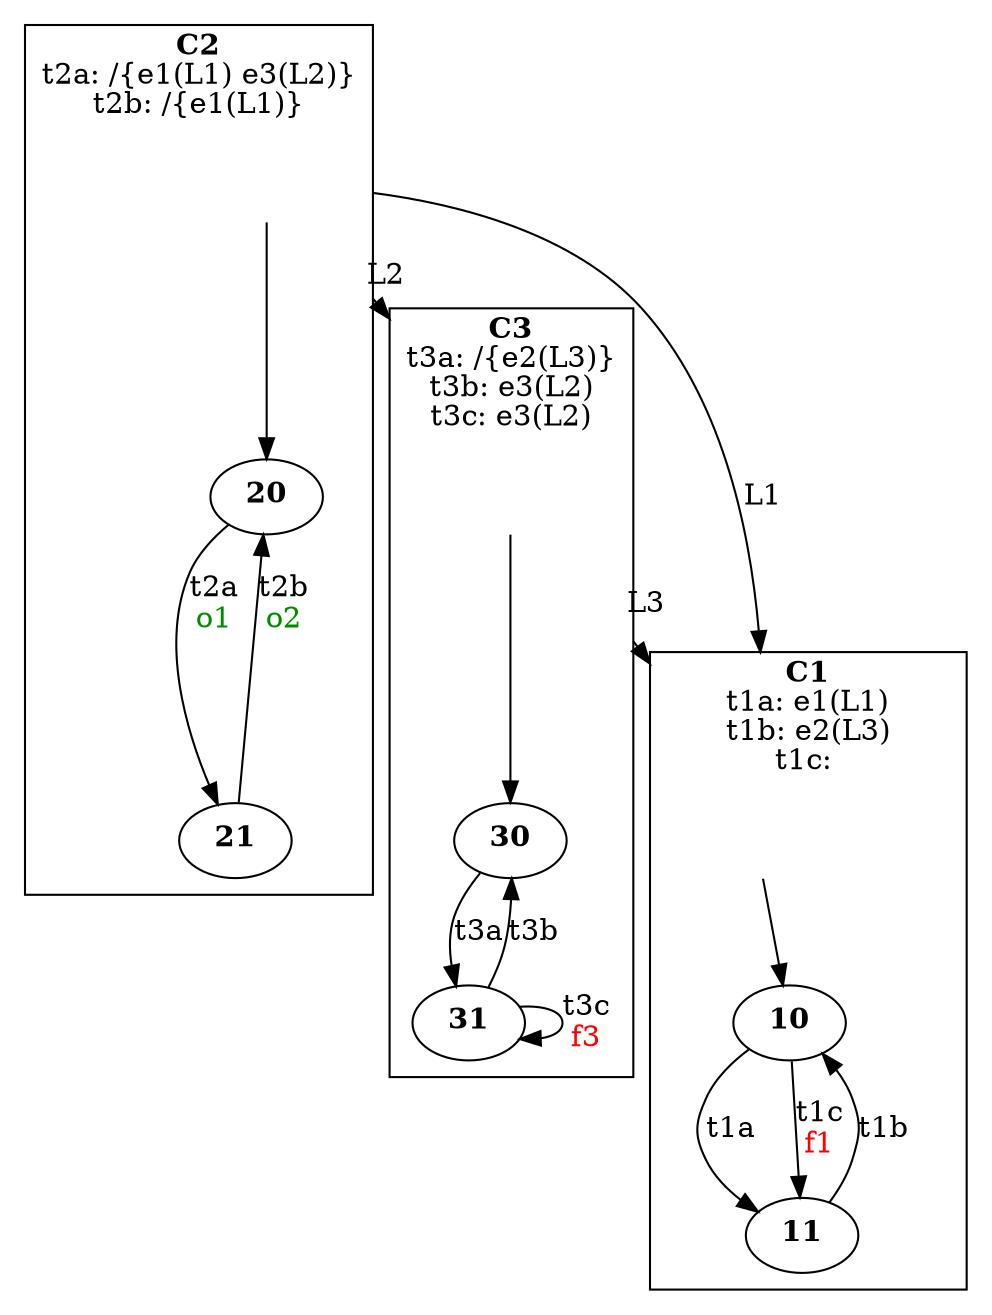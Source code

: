 digraph ReteFA {
    graph [compound=true]
    node [shape=record]
    // LINKS
    cC2_start -> cC1_start [label="L1" ltail=cluster_C2 lhead=cluster_C1]
	cC2_start -> cC3_start [label="L2" ltail=cluster_C2 lhead=cluster_C3]
	cC3_start -> cC1_start [label="L3" ltail=cluster_C3 lhead=cluster_C1]

    // COMPORTAMENTI
    subgraph cluster_C1 {
        node [shape=ellipse]
        label = <<b>C1</b>
		<br/>t1a: e1(L1)
		<br/>t1b: e2(L3)
		<br/>t1c: >
        
        // Transizioni
        cC1_start -> cC1_10
		cC1_10 -> cC1_11 [label=<t1a>]
		cC1_10 -> cC1_11 [label=<t1c<br/><font color="red">f1</font>>]
		cC1_11 -> cC1_10 [label=<t1b>]

        // Stati
        cC1_start [style=invis]
		cC1_10 [label=<<b>10</b>>]
		cC1_11 [label=<<b>11</b>>]
    }

	subgraph cluster_C2 {
        node [shape=ellipse]
        label = <<b>C2</b>
		<br/>t2a: /{e1(L1) e3(L2)}
		<br/>t2b: /{e1(L1)}>
        
        // Transizioni
        cC2_start -> cC2_20
		cC2_20 -> cC2_21 [label=<t2a<br/><font color="green4">o1</font>>]
		cC2_21 -> cC2_20 [label=<t2b<br/><font color="green4">o2</font>>]

        // Stati
        cC2_start [style=invis]
		cC2_20 [label=<<b>20</b>>]
		cC2_21 [label=<<b>21</b>>]
    }

	subgraph cluster_C3 {
        node [shape=ellipse]
        label = <<b>C3</b>
		<br/>t3a: /{e2(L3)}
		<br/>t3b: e3(L2)
		<br/>t3c: e3(L2)>
        
        // Transizioni
        cC3_start -> cC3_30
		cC3_30 -> cC3_31 [label=<t3a>]
		cC3_31 -> cC3_30 [label=<t3b>]
		cC3_31 -> cC3_31 [label=<t3c<br/><font color="red">f3</font>>]

        // Stati
        cC3_start [style=invis]
		cC3_30 [label=<<b>30</b>>]
		cC3_31 [label=<<b>31</b>>]
    }
}
